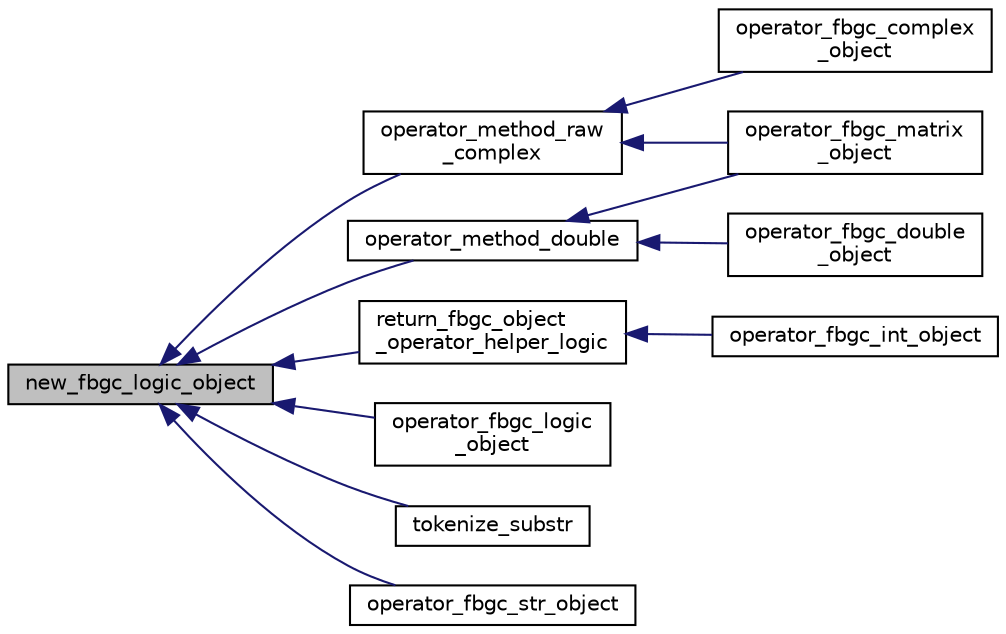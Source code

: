 digraph "new_fbgc_logic_object"
{
  edge [fontname="Helvetica",fontsize="10",labelfontname="Helvetica",labelfontsize="10"];
  node [fontname="Helvetica",fontsize="10",shape=record];
  rankdir="LR";
  Node3 [label="new_fbgc_logic_object",height=0.2,width=0.4,color="black", fillcolor="grey75", style="filled", fontcolor="black"];
  Node3 -> Node4 [dir="back",color="midnightblue",fontsize="10",style="solid",fontname="Helvetica"];
  Node4 [label="operator_method_raw\l_complex",height=0.2,width=0.4,color="black", fillcolor="white", style="filled",URL="$complex__object_8h.html#a0944ac45cebf69162b5664a88bd9caef"];
  Node4 -> Node5 [dir="back",color="midnightblue",fontsize="10",style="solid",fontname="Helvetica"];
  Node5 [label="operator_fbgc_complex\l_object",height=0.2,width=0.4,color="black", fillcolor="white", style="filled",URL="$complex__object_8h.html#a359764fc727e64a334631c7eb23b45ba"];
  Node4 -> Node6 [dir="back",color="midnightblue",fontsize="10",style="solid",fontname="Helvetica"];
  Node6 [label="operator_fbgc_matrix\l_object",height=0.2,width=0.4,color="black", fillcolor="white", style="filled",URL="$matrix__object_8h.html#acd9358a8cf3ef246db381503466b8c0e"];
  Node3 -> Node7 [dir="back",color="midnightblue",fontsize="10",style="solid",fontname="Helvetica"];
  Node7 [label="operator_method_double",height=0.2,width=0.4,color="black", fillcolor="white", style="filled",URL="$double__object_8h.html#abd7f87cb107e4d0efeeae23da4a65411"];
  Node7 -> Node8 [dir="back",color="midnightblue",fontsize="10",style="solid",fontname="Helvetica"];
  Node8 [label="operator_fbgc_double\l_object",height=0.2,width=0.4,color="black", fillcolor="white", style="filled",URL="$double__object_8h.html#aacdf91fc9bcc30dd3fc4213e6cc7f8aa"];
  Node7 -> Node6 [dir="back",color="midnightblue",fontsize="10",style="solid",fontname="Helvetica"];
  Node3 -> Node9 [dir="back",color="midnightblue",fontsize="10",style="solid",fontname="Helvetica"];
  Node9 [label="return_fbgc_object\l_operator_helper_logic",height=0.2,width=0.4,color="black", fillcolor="white", style="filled",URL="$int__object_8h.html#a696f74091df7522f7ba16d2a5ec03b7c"];
  Node9 -> Node10 [dir="back",color="midnightblue",fontsize="10",style="solid",fontname="Helvetica"];
  Node10 [label="operator_fbgc_int_object",height=0.2,width=0.4,color="black", fillcolor="white", style="filled",URL="$int__object_8h.html#a1eaef0ba2306fe6283a5ad8cf39a252f"];
  Node3 -> Node11 [dir="back",color="midnightblue",fontsize="10",style="solid",fontname="Helvetica"];
  Node11 [label="operator_fbgc_logic\l_object",height=0.2,width=0.4,color="black", fillcolor="white", style="filled",URL="$logic__object_8h.html#acc81750312fb80c539a6cc7c6530d4ee"];
  Node3 -> Node12 [dir="back",color="midnightblue",fontsize="10",style="solid",fontname="Helvetica"];
  Node12 [label="tokenize_substr",height=0.2,width=0.4,color="black", fillcolor="white", style="filled",URL="$relexer_8h.html#a173504636bdf2201eace271622e131f8"];
  Node3 -> Node13 [dir="back",color="midnightblue",fontsize="10",style="solid",fontname="Helvetica"];
  Node13 [label="operator_fbgc_str_object",height=0.2,width=0.4,color="black", fillcolor="white", style="filled",URL="$str__object_8h.html#aa52ba68bd74a0ee1167ab4483fec93a3"];
}
